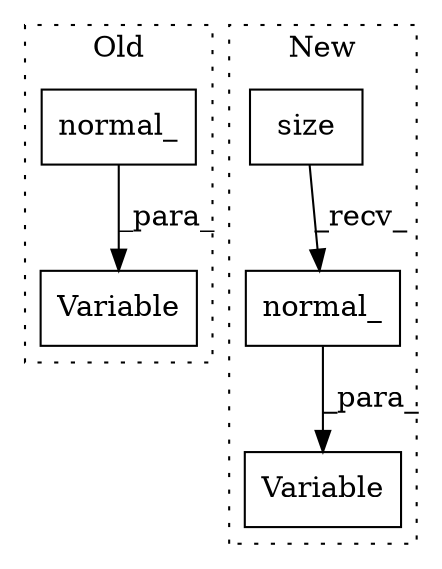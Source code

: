 digraph G {
subgraph cluster0 {
1 [label="Variable" a="32" s="2412,2487" l="9,1" shape="box"];
4 [label="normal_" a="32" s="2478" l="9" shape="box"];
label = "Old";
style="dotted";
}
subgraph cluster1 {
2 [label="normal_" a="32" s="2357" l="9" shape="box"];
3 [label="Variable" a="32" s="2259,2366" l="9,1" shape="box"];
5 [label="size" a="32" s="2311,2317" l="5,1" shape="box"];
label = "New";
style="dotted";
}
2 -> 3 [label="_para_"];
4 -> 1 [label="_para_"];
5 -> 2 [label="_recv_"];
}